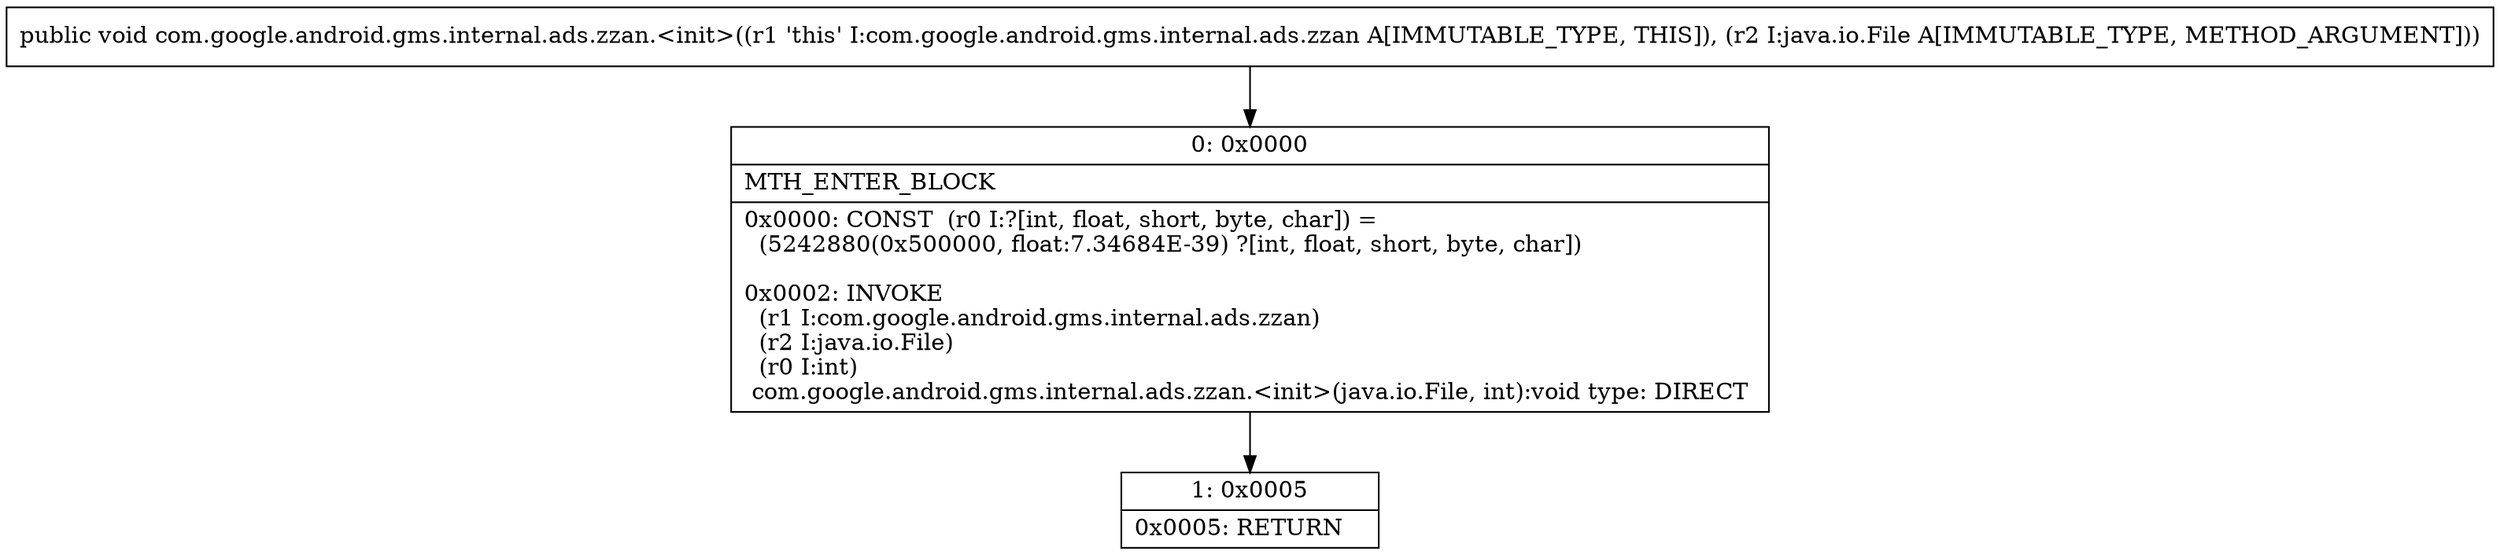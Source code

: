 digraph "CFG forcom.google.android.gms.internal.ads.zzan.\<init\>(Ljava\/io\/File;)V" {
Node_0 [shape=record,label="{0\:\ 0x0000|MTH_ENTER_BLOCK\l|0x0000: CONST  (r0 I:?[int, float, short, byte, char]) = \l  (5242880(0x500000, float:7.34684E\-39) ?[int, float, short, byte, char])\l \l0x0002: INVOKE  \l  (r1 I:com.google.android.gms.internal.ads.zzan)\l  (r2 I:java.io.File)\l  (r0 I:int)\l com.google.android.gms.internal.ads.zzan.\<init\>(java.io.File, int):void type: DIRECT \l}"];
Node_1 [shape=record,label="{1\:\ 0x0005|0x0005: RETURN   \l}"];
MethodNode[shape=record,label="{public void com.google.android.gms.internal.ads.zzan.\<init\>((r1 'this' I:com.google.android.gms.internal.ads.zzan A[IMMUTABLE_TYPE, THIS]), (r2 I:java.io.File A[IMMUTABLE_TYPE, METHOD_ARGUMENT])) }"];
MethodNode -> Node_0;
Node_0 -> Node_1;
}

